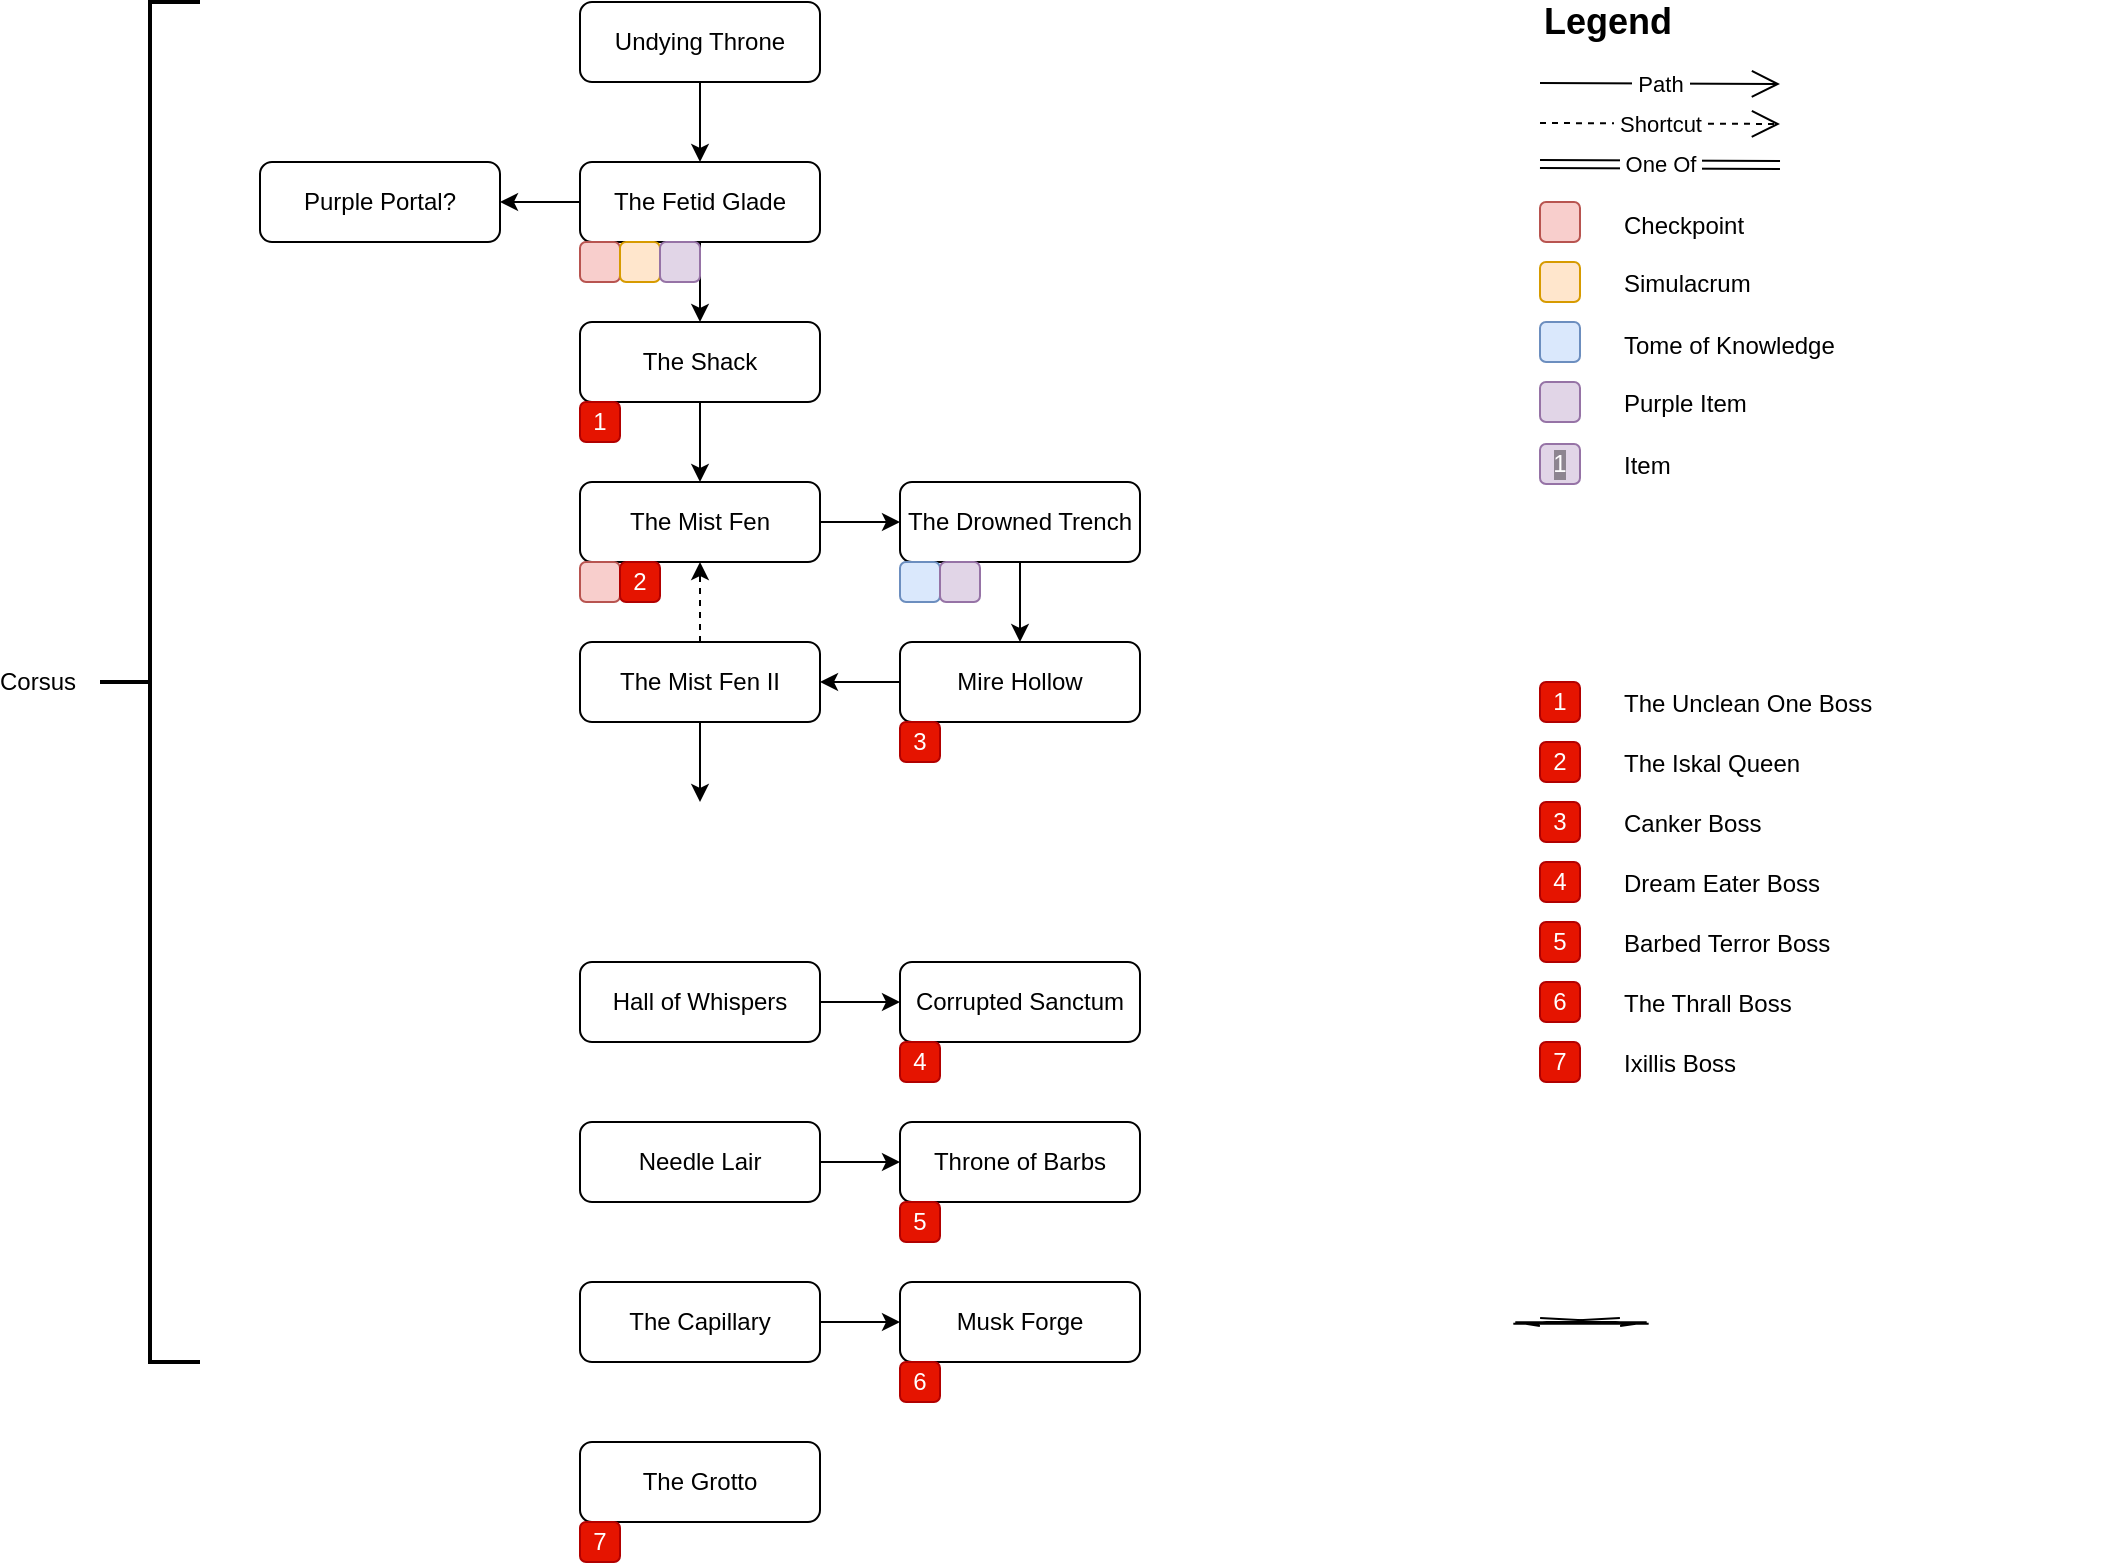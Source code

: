 <mxfile version="13.6.4" type="github">
  <diagram id="gwVdG-KHAgIQCyrvABbW" name="Map">
    <mxGraphModel dx="2912" dy="2241" grid="1" gridSize="10" guides="1" tooltips="1" connect="1" arrows="1" fold="1" page="1" pageScale="1" pageWidth="850" pageHeight="1100" math="0" shadow="0">
      <root>
        <mxCell id="0" />
        <mxCell id="1" parent="0" />
        <mxCell id="i8JC3EVUsBnXg4Bw61Ws-23" value="&amp;nbsp;Path&amp;nbsp;" style="endArrow=open;endFill=1;endSize=12;html=1;" parent="1" edge="1">
          <mxGeometry width="160" relative="1" as="geometry">
            <mxPoint x="480" y="40.5" as="sourcePoint" />
            <mxPoint x="600" y="41" as="targetPoint" />
          </mxGeometry>
        </mxCell>
        <mxCell id="i8JC3EVUsBnXg4Bw61Ws-24" value="&amp;nbsp;Shortcut&amp;nbsp;" style="endArrow=open;endFill=1;endSize=12;html=1;dashed=1;" parent="1" edge="1">
          <mxGeometry width="160" relative="1" as="geometry">
            <mxPoint x="480" y="60.5" as="sourcePoint" />
            <mxPoint x="600" y="61" as="targetPoint" />
          </mxGeometry>
        </mxCell>
        <mxCell id="i8JC3EVUsBnXg4Bw61Ws-25" value="&amp;nbsp;One Of&amp;nbsp;" style="endArrow=open;endFill=1;html=1;shape=link;" parent="1" edge="1">
          <mxGeometry width="160" relative="1" as="geometry">
            <mxPoint x="480" y="81" as="sourcePoint" />
            <mxPoint x="600" y="81.5" as="targetPoint" />
          </mxGeometry>
        </mxCell>
        <mxCell id="hYFK_gtmnXKeufP--rRr-4" value="" style="whiteSpace=wrap;html=1;aspect=fixed;glass=0;comic=0;rounded=1;image=https://remnantfromtheashes.wiki.fextralife.com/file/Remnant-From-The-Ashes/simulacrum_crafting_material_remnant_from_the_ashes_wiki_guide_220px.png;fillColor=#ffe6cc;imageWidth=20;imageHeight=20;imageAspect=1;imageAlign=center;absoluteArcSize=0;rotation=0;strokeColor=#d79b00;shadow=0;" parent="1" vertex="1">
          <mxGeometry x="480" y="130" width="20" height="20" as="geometry" />
        </mxCell>
        <mxCell id="hYFK_gtmnXKeufP--rRr-15" value="" style="whiteSpace=wrap;html=1;aspect=fixed;glass=0;comic=0;rounded=1;image=https://remnantfromtheashes.wiki.fextralife.com/file/Remnant-From-The-Ashes/favicon-64.png;fillColor=#f8cecc;imageWidth=20;imageHeight=20;imageAspect=1;imageAlign=center;absoluteArcSize=0;rotation=0;strokeColor=#b85450;shadow=0;" parent="1" vertex="1">
          <mxGeometry x="480" y="100" width="20" height="20" as="geometry" />
        </mxCell>
        <mxCell id="hYFK_gtmnXKeufP--rRr-23" value="" style="strokeWidth=2;html=1;shape=mxgraph.flowchart.annotation_2;align=left;pointerEvents=1;rounded=1;shadow=0;glass=0;comic=0;fillColor=none;" parent="1" vertex="1">
          <mxGeometry x="-240" width="50" height="680" as="geometry" />
        </mxCell>
        <mxCell id="hYFK_gtmnXKeufP--rRr-26" value="&lt;div&gt;Corsus&lt;/div&gt;" style="text;html=1;strokeColor=none;fillColor=none;align=right;verticalAlign=middle;whiteSpace=wrap;rounded=0;shadow=0;glass=0;comic=0;" parent="1" vertex="1">
          <mxGeometry x="-290" y="330" width="40" height="20" as="geometry" />
        </mxCell>
        <mxCell id="hYFK_gtmnXKeufP--rRr-28" value="Simulacrum" style="text;html=1;strokeColor=none;fillColor=none;align=left;verticalAlign=middle;whiteSpace=wrap;rounded=0;shadow=0;glass=0;comic=0;" parent="1" vertex="1">
          <mxGeometry x="520" y="130" width="240" height="22" as="geometry" />
        </mxCell>
        <mxCell id="hYFK_gtmnXKeufP--rRr-30" value="Checkpoint" style="text;html=1;strokeColor=none;fillColor=none;align=left;verticalAlign=middle;whiteSpace=wrap;rounded=0;shadow=0;glass=0;comic=0;" parent="1" vertex="1">
          <mxGeometry x="520" y="100" width="240" height="23" as="geometry" />
        </mxCell>
        <mxCell id="hYFK_gtmnXKeufP--rRr-31" value="Legend" style="text;html=1;strokeColor=none;fillColor=none;align=left;verticalAlign=middle;whiteSpace=wrap;rounded=0;shadow=0;glass=0;comic=0;fontStyle=1;fontSize=18;" parent="1" vertex="1">
          <mxGeometry x="480" width="40" height="20" as="geometry" />
        </mxCell>
        <mxCell id="VroCm4Ln8UbIvC11AFh9-3" value="1" style="whiteSpace=wrap;html=1;aspect=fixed;glass=0;comic=0;rounded=1;fillColor=#e51400;imageWidth=20;imageHeight=20;imageAspect=1;imageAlign=center;absoluteArcSize=0;rotation=0;strokeColor=#B20000;shadow=0;fontColor=#ffffff;" parent="1" vertex="1">
          <mxGeometry x="480" y="340" width="20" height="20" as="geometry" />
        </mxCell>
        <mxCell id="VroCm4Ln8UbIvC11AFh9-4" value="The Iskal Queen" style="text;html=1;strokeColor=none;fillColor=none;align=left;verticalAlign=middle;whiteSpace=wrap;rounded=0;shadow=0;glass=0;comic=0;" parent="1" vertex="1">
          <mxGeometry x="520" y="370" width="240" height="22" as="geometry" />
        </mxCell>
        <mxCell id="VroCm4Ln8UbIvC11AFh9-7" value="2" style="whiteSpace=wrap;html=1;aspect=fixed;glass=0;comic=0;rounded=1;fillColor=#e51400;imageWidth=20;imageHeight=20;imageAspect=1;imageAlign=center;absoluteArcSize=0;rotation=0;strokeColor=#B20000;shadow=0;fontColor=#ffffff;" parent="1" vertex="1">
          <mxGeometry x="480" y="370" width="20" height="20" as="geometry" />
        </mxCell>
        <mxCell id="VroCm4Ln8UbIvC11AFh9-8" value="Canker Boss" style="text;html=1;strokeColor=none;fillColor=none;align=left;verticalAlign=middle;whiteSpace=wrap;rounded=0;shadow=0;glass=0;comic=0;" parent="1" vertex="1">
          <mxGeometry x="520" y="400" width="240" height="22" as="geometry" />
        </mxCell>
        <mxCell id="VroCm4Ln8UbIvC11AFh9-16" value="" style="whiteSpace=wrap;html=1;aspect=fixed;glass=0;comic=0;rounded=1;fillColor=#e1d5e7;imageWidth=20;imageHeight=20;imageAspect=1;imageAlign=center;absoluteArcSize=0;rotation=0;strokeColor=#9673a6;shadow=0;" parent="1" vertex="1">
          <mxGeometry x="480" y="190" width="20" height="20" as="geometry" />
        </mxCell>
        <mxCell id="VroCm4Ln8UbIvC11AFh9-17" value="Purple Item" style="text;html=1;strokeColor=none;fillColor=none;align=left;verticalAlign=middle;whiteSpace=wrap;rounded=0;shadow=0;glass=0;comic=0;" parent="1" vertex="1">
          <mxGeometry x="520" y="190" width="240" height="22" as="geometry" />
        </mxCell>
        <mxCell id="VroCm4Ln8UbIvC11AFh9-18" value="" style="whiteSpace=wrap;html=1;aspect=fixed;glass=0;comic=0;rounded=1;image=https://remnantfromtheashes.wiki.fextralife.com/file/Remnant-From-The-Ashes/trait_book_consumable_remnant_from_the_ashes_wiki_guide_220px.png;fillColor=#dae8fc;imageWidth=20;imageHeight=20;imageAspect=1;imageAlign=center;absoluteArcSize=0;rotation=0;strokeColor=#6c8ebf;shadow=0;" parent="1" vertex="1">
          <mxGeometry x="480" y="160" width="20" height="20" as="geometry" />
        </mxCell>
        <mxCell id="VroCm4Ln8UbIvC11AFh9-19" value="Tome of Knowledge" style="text;html=1;strokeColor=none;fillColor=none;align=left;verticalAlign=middle;whiteSpace=wrap;rounded=0;shadow=0;glass=0;comic=0;" parent="1" vertex="1">
          <mxGeometry x="520" y="160" width="240" height="23" as="geometry" />
        </mxCell>
        <mxCell id="VroCm4Ln8UbIvC11AFh9-43" value="1" style="whiteSpace=wrap;html=1;aspect=fixed;glass=0;comic=0;rounded=1;fillColor=#e1d5e7;imageWidth=20;imageHeight=20;imageAspect=1;imageAlign=center;absoluteArcSize=0;rotation=0;strokeColor=#9673a6;shadow=0;image=https://remnantfromtheashes.wiki.fextralife.com/file/Remnant-From-The-Ashes/akari_armor_remnant_from_the_ashes_wiki_guide_220px.png;fontStyle=0;fontColor=#FFFFFF;labelBackgroundColor=#00000060;" parent="1" vertex="1">
          <mxGeometry x="480" y="221" width="20" height="20" as="geometry" />
        </mxCell>
        <mxCell id="VroCm4Ln8UbIvC11AFh9-44" value="&lt;div&gt;Item&lt;/div&gt;" style="text;html=1;strokeColor=none;fillColor=none;align=left;verticalAlign=middle;whiteSpace=wrap;rounded=0;shadow=0;glass=0;comic=0;" parent="1" vertex="1">
          <mxGeometry x="520" y="221" width="240" height="22" as="geometry" />
        </mxCell>
        <mxCell id="VroCm4Ln8UbIvC11AFh9-47" value="3" style="whiteSpace=wrap;html=1;aspect=fixed;glass=0;comic=0;rounded=1;fillColor=#e51400;imageWidth=20;imageHeight=20;imageAspect=1;imageAlign=center;absoluteArcSize=0;rotation=0;strokeColor=#B20000;shadow=0;fontColor=#ffffff;" parent="1" vertex="1">
          <mxGeometry x="480" y="400" width="20" height="20" as="geometry" />
        </mxCell>
        <mxCell id="VroCm4Ln8UbIvC11AFh9-48" value="The Unclean One Boss" style="text;html=1;strokeColor=none;fillColor=none;align=left;verticalAlign=middle;whiteSpace=wrap;rounded=0;shadow=0;glass=0;comic=0;" parent="1" vertex="1">
          <mxGeometry x="520" y="340" width="240" height="22" as="geometry" />
        </mxCell>
        <mxCell id="VroCm4Ln8UbIvC11AFh9-81" value="4" style="whiteSpace=wrap;html=1;aspect=fixed;glass=0;comic=0;rounded=1;fillColor=#e51400;imageWidth=20;imageHeight=20;imageAspect=1;imageAlign=center;absoluteArcSize=0;rotation=0;strokeColor=#B20000;shadow=0;fontColor=#ffffff;" parent="1" vertex="1">
          <mxGeometry x="480" y="430" width="20" height="20" as="geometry" />
        </mxCell>
        <mxCell id="AbXr8sUoodpww_qAtCWm-9" value="" style="edgeStyle=orthogonalEdgeStyle;rounded=0;orthogonalLoop=1;jettySize=auto;html=1;entryX=0.5;entryY=0;entryDx=0;entryDy=0;" parent="1" source="iawqlcGQq6YOHTNZ5fg3-1" target="AbXr8sUoodpww_qAtCWm-2" edge="1">
          <mxGeometry relative="1" as="geometry" />
        </mxCell>
        <mxCell id="iawqlcGQq6YOHTNZ5fg3-1" value="&lt;div&gt;Undying Throne&lt;/div&gt;" style="rounded=1;whiteSpace=wrap;html=1;" parent="1" vertex="1">
          <mxGeometry width="120" height="40" as="geometry" />
        </mxCell>
        <mxCell id="ELnaeVgZSDdQy1VC78Dr-57" value="" style="edgeStyle=orthogonalEdgeStyle;shape=link;rounded=0;orthogonalLoop=1;jettySize=auto;html=1;" parent="1" edge="1">
          <mxGeometry relative="1" as="geometry">
            <mxPoint x="520" y="660" as="sourcePoint" />
            <mxPoint x="480" y="660" as="targetPoint" />
          </mxGeometry>
        </mxCell>
        <mxCell id="AbXr8sUoodpww_qAtCWm-7" value="" style="edgeStyle=orthogonalEdgeStyle;rounded=0;orthogonalLoop=1;jettySize=auto;html=1;" parent="1" source="AbXr8sUoodpww_qAtCWm-2" target="AbXr8sUoodpww_qAtCWm-3" edge="1">
          <mxGeometry relative="1" as="geometry" />
        </mxCell>
        <mxCell id="AbXr8sUoodpww_qAtCWm-13" value="" style="edgeStyle=orthogonalEdgeStyle;rounded=0;orthogonalLoop=1;jettySize=auto;html=1;" parent="1" source="AbXr8sUoodpww_qAtCWm-2" target="AbXr8sUoodpww_qAtCWm-10" edge="1">
          <mxGeometry relative="1" as="geometry" />
        </mxCell>
        <mxCell id="AbXr8sUoodpww_qAtCWm-2" value="The Fetid Glade" style="rounded=1;whiteSpace=wrap;html=1;" parent="1" vertex="1">
          <mxGeometry y="80" width="120" height="40" as="geometry" />
        </mxCell>
        <mxCell id="AbXr8sUoodpww_qAtCWm-12" value="" style="edgeStyle=orthogonalEdgeStyle;rounded=0;orthogonalLoop=1;jettySize=auto;html=1;" parent="1" source="AbXr8sUoodpww_qAtCWm-3" target="AbXr8sUoodpww_qAtCWm-11" edge="1">
          <mxGeometry relative="1" as="geometry" />
        </mxCell>
        <mxCell id="AbXr8sUoodpww_qAtCWm-3" value="The Shack" style="rounded=1;whiteSpace=wrap;html=1;" parent="1" vertex="1">
          <mxGeometry y="160" width="120" height="40" as="geometry" />
        </mxCell>
        <mxCell id="AbXr8sUoodpww_qAtCWm-4" value="" style="whiteSpace=wrap;html=1;aspect=fixed;glass=0;comic=0;rounded=1;image=https://remnantfromtheashes.wiki.fextralife.com/file/Remnant-From-The-Ashes/favicon-64.png;fillColor=#f8cecc;imageWidth=20;imageHeight=20;imageAspect=1;imageAlign=center;absoluteArcSize=0;rotation=0;strokeColor=#b85450;shadow=0;" parent="1" vertex="1">
          <mxGeometry y="120" width="20" height="20" as="geometry" />
        </mxCell>
        <mxCell id="AbXr8sUoodpww_qAtCWm-5" value="" style="whiteSpace=wrap;html=1;aspect=fixed;glass=0;comic=0;rounded=1;image=https://remnantfromtheashes.wiki.fextralife.com/file/Remnant-From-The-Ashes/simulacrum_crafting_material_remnant_from_the_ashes_wiki_guide_220px.png;fillColor=#ffe6cc;imageWidth=20;imageHeight=20;imageAspect=1;imageAlign=center;absoluteArcSize=0;rotation=0;strokeColor=#d79b00;shadow=0;" parent="1" vertex="1">
          <mxGeometry x="20" y="120" width="20" height="20" as="geometry" />
        </mxCell>
        <mxCell id="AbXr8sUoodpww_qAtCWm-6" value="" style="whiteSpace=wrap;html=1;aspect=fixed;glass=0;comic=0;rounded=1;fillColor=#e1d5e7;imageWidth=20;imageHeight=20;imageAspect=1;imageAlign=center;absoluteArcSize=0;rotation=0;strokeColor=#9673a6;shadow=0;" parent="1" vertex="1">
          <mxGeometry x="40" y="120" width="20" height="20" as="geometry" />
        </mxCell>
        <mxCell id="AbXr8sUoodpww_qAtCWm-10" value="Purple Portal?" style="rounded=1;whiteSpace=wrap;html=1;" parent="1" vertex="1">
          <mxGeometry x="-160" y="80" width="120" height="40" as="geometry" />
        </mxCell>
        <mxCell id="AbXr8sUoodpww_qAtCWm-19" value="" style="edgeStyle=orthogonalEdgeStyle;rounded=0;orthogonalLoop=1;jettySize=auto;html=1;" parent="1" source="AbXr8sUoodpww_qAtCWm-11" target="AbXr8sUoodpww_qAtCWm-18" edge="1">
          <mxGeometry relative="1" as="geometry" />
        </mxCell>
        <mxCell id="AbXr8sUoodpww_qAtCWm-11" value="The Mist Fen" style="rounded=1;whiteSpace=wrap;html=1;" parent="1" vertex="1">
          <mxGeometry y="240" width="120" height="40" as="geometry" />
        </mxCell>
        <mxCell id="AbXr8sUoodpww_qAtCWm-14" value="" style="whiteSpace=wrap;html=1;aspect=fixed;glass=0;comic=0;rounded=1;image=https://remnantfromtheashes.wiki.fextralife.com/file/Remnant-From-The-Ashes/favicon-64.png;fillColor=#f8cecc;imageWidth=20;imageHeight=20;imageAspect=1;imageAlign=center;absoluteArcSize=0;rotation=0;strokeColor=#b85450;shadow=0;" parent="1" vertex="1">
          <mxGeometry y="280" width="20" height="20" as="geometry" />
        </mxCell>
        <mxCell id="AbXr8sUoodpww_qAtCWm-15" value="The Mist Fen II" style="rounded=1;whiteSpace=wrap;html=1;" parent="1" vertex="1">
          <mxGeometry y="320" width="120" height="40" as="geometry" />
        </mxCell>
        <mxCell id="AbXr8sUoodpww_qAtCWm-16" value="" style="edgeStyle=orthogonalEdgeStyle;rounded=0;orthogonalLoop=1;jettySize=auto;html=1;dashed=1;exitX=0.5;exitY=0;exitDx=0;exitDy=0;entryX=0.5;entryY=1;entryDx=0;entryDy=0;" parent="1" source="AbXr8sUoodpww_qAtCWm-15" target="AbXr8sUoodpww_qAtCWm-11" edge="1">
          <mxGeometry relative="1" as="geometry">
            <mxPoint x="99" y="840" as="sourcePoint" />
            <mxPoint x="99" y="800" as="targetPoint" />
          </mxGeometry>
        </mxCell>
        <mxCell id="AbXr8sUoodpww_qAtCWm-17" value="1" style="whiteSpace=wrap;html=1;aspect=fixed;glass=0;comic=0;rounded=1;fillColor=#e51400;imageWidth=20;imageHeight=20;imageAspect=1;imageAlign=center;absoluteArcSize=0;rotation=0;strokeColor=#B20000;shadow=0;fontColor=#ffffff;" parent="1" vertex="1">
          <mxGeometry y="200" width="20" height="20" as="geometry" />
        </mxCell>
        <mxCell id="AbXr8sUoodpww_qAtCWm-24" value="" style="edgeStyle=orthogonalEdgeStyle;rounded=0;orthogonalLoop=1;jettySize=auto;html=1;" parent="1" source="AbXr8sUoodpww_qAtCWm-18" target="AbXr8sUoodpww_qAtCWm-23" edge="1">
          <mxGeometry relative="1" as="geometry" />
        </mxCell>
        <mxCell id="AbXr8sUoodpww_qAtCWm-18" value="The Drowned Trench" style="rounded=1;whiteSpace=wrap;html=1;" parent="1" vertex="1">
          <mxGeometry x="160" y="240" width="120" height="40" as="geometry" />
        </mxCell>
        <mxCell id="AbXr8sUoodpww_qAtCWm-20" value="" style="whiteSpace=wrap;html=1;aspect=fixed;glass=0;comic=0;rounded=1;image=https://remnantfromtheashes.wiki.fextralife.com/file/Remnant-From-The-Ashes/trait_book_consumable_remnant_from_the_ashes_wiki_guide_220px.png;fillColor=#dae8fc;imageWidth=20;imageHeight=20;imageAspect=1;imageAlign=center;absoluteArcSize=0;rotation=0;strokeColor=#6c8ebf;shadow=0;" parent="1" vertex="1">
          <mxGeometry x="160" y="280" width="20" height="20" as="geometry" />
        </mxCell>
        <mxCell id="AbXr8sUoodpww_qAtCWm-22" value="" style="whiteSpace=wrap;html=1;aspect=fixed;glass=0;comic=0;rounded=1;fillColor=#e1d5e7;imageWidth=20;imageHeight=20;imageAspect=1;imageAlign=center;absoluteArcSize=0;rotation=0;strokeColor=#9673a6;shadow=0;" parent="1" vertex="1">
          <mxGeometry x="180" y="280" width="20" height="20" as="geometry" />
        </mxCell>
        <mxCell id="AbXr8sUoodpww_qAtCWm-26" value="" style="edgeStyle=orthogonalEdgeStyle;rounded=0;orthogonalLoop=1;jettySize=auto;html=1;" parent="1" source="AbXr8sUoodpww_qAtCWm-23" target="AbXr8sUoodpww_qAtCWm-15" edge="1">
          <mxGeometry relative="1" as="geometry" />
        </mxCell>
        <mxCell id="AbXr8sUoodpww_qAtCWm-23" value="Mire Hollow" style="rounded=1;whiteSpace=wrap;html=1;" parent="1" vertex="1">
          <mxGeometry x="160" y="320" width="120" height="40" as="geometry" />
        </mxCell>
        <mxCell id="AbXr8sUoodpww_qAtCWm-25" value="2" style="whiteSpace=wrap;html=1;aspect=fixed;glass=0;comic=0;rounded=1;fillColor=#e51400;imageWidth=20;imageHeight=20;imageAspect=1;imageAlign=center;absoluteArcSize=0;rotation=0;strokeColor=#B20000;shadow=0;fontColor=#ffffff;" parent="1" vertex="1">
          <mxGeometry x="20" y="280" width="20" height="20" as="geometry" />
        </mxCell>
        <mxCell id="AbXr8sUoodpww_qAtCWm-29" value="3" style="whiteSpace=wrap;html=1;aspect=fixed;glass=0;comic=0;rounded=1;fillColor=#e51400;imageWidth=20;imageHeight=20;imageAspect=1;imageAlign=center;absoluteArcSize=0;rotation=0;strokeColor=#B20000;shadow=0;fontColor=#ffffff;" parent="1" vertex="1">
          <mxGeometry x="160" y="360" width="20" height="20" as="geometry" />
        </mxCell>
        <mxCell id="AbXr8sUoodpww_qAtCWm-30" value="" style="edgeStyle=orthogonalEdgeStyle;rounded=0;orthogonalLoop=1;jettySize=auto;html=1;exitX=0.5;exitY=1;exitDx=0;exitDy=0;" parent="1" source="AbXr8sUoodpww_qAtCWm-15" edge="1">
          <mxGeometry relative="1" as="geometry">
            <mxPoint x="229" y="280" as="sourcePoint" />
            <mxPoint x="60" y="400" as="targetPoint" />
          </mxGeometry>
        </mxCell>
        <mxCell id="AbXr8sUoodpww_qAtCWm-35" value="" style="edgeStyle=orthogonalEdgeStyle;rounded=0;orthogonalLoop=1;jettySize=auto;html=1;" parent="1" source="AbXr8sUoodpww_qAtCWm-32" target="AbXr8sUoodpww_qAtCWm-33" edge="1">
          <mxGeometry relative="1" as="geometry" />
        </mxCell>
        <mxCell id="AbXr8sUoodpww_qAtCWm-32" value="The Capillary" style="rounded=1;whiteSpace=wrap;html=1;" parent="1" vertex="1">
          <mxGeometry y="640" width="120" height="40" as="geometry" />
        </mxCell>
        <mxCell id="AbXr8sUoodpww_qAtCWm-33" value="Musk Forge" style="rounded=1;whiteSpace=wrap;html=1;" parent="1" vertex="1">
          <mxGeometry x="160" y="640" width="120" height="40" as="geometry" />
        </mxCell>
        <mxCell id="AbXr8sUoodpww_qAtCWm-34" value="The Thrall Boss" style="text;html=1;strokeColor=none;fillColor=none;align=left;verticalAlign=middle;whiteSpace=wrap;rounded=0;shadow=0;glass=0;comic=0;" parent="1" vertex="1">
          <mxGeometry x="520" y="490" width="240" height="22" as="geometry" />
        </mxCell>
        <mxCell id="AbXr8sUoodpww_qAtCWm-38" value="The Grotto" style="rounded=1;whiteSpace=wrap;html=1;" parent="1" vertex="1">
          <mxGeometry y="720" width="120" height="40" as="geometry" />
        </mxCell>
        <mxCell id="AbXr8sUoodpww_qAtCWm-39" value="&lt;div&gt;5&lt;/div&gt;" style="whiteSpace=wrap;html=1;aspect=fixed;glass=0;comic=0;rounded=1;fillColor=#e51400;imageWidth=20;imageHeight=20;imageAspect=1;imageAlign=center;absoluteArcSize=0;rotation=0;strokeColor=#B20000;shadow=0;fontColor=#ffffff;" parent="1" vertex="1">
          <mxGeometry x="480" y="460" width="20" height="20" as="geometry" />
        </mxCell>
        <mxCell id="AbXr8sUoodpww_qAtCWm-40" value="Ixillis Boss" style="text;html=1;strokeColor=none;fillColor=none;align=left;verticalAlign=middle;whiteSpace=wrap;rounded=0;shadow=0;glass=0;comic=0;" parent="1" vertex="1">
          <mxGeometry x="520" y="520" width="240" height="22" as="geometry" />
        </mxCell>
        <mxCell id="AbXr8sUoodpww_qAtCWm-41" value="&lt;div&gt;7&lt;/div&gt;" style="whiteSpace=wrap;html=1;aspect=fixed;glass=0;comic=0;rounded=1;fillColor=#e51400;imageWidth=20;imageHeight=20;imageAspect=1;imageAlign=center;absoluteArcSize=0;rotation=0;strokeColor=#B20000;shadow=0;fontColor=#ffffff;" parent="1" vertex="1">
          <mxGeometry y="760" width="20" height="20" as="geometry" />
        </mxCell>
        <mxCell id="AbXr8sUoodpww_qAtCWm-42" value="6" style="whiteSpace=wrap;html=1;aspect=fixed;glass=0;comic=0;rounded=1;fillColor=#e51400;imageWidth=20;imageHeight=20;imageAspect=1;imageAlign=center;absoluteArcSize=0;rotation=0;strokeColor=#B20000;shadow=0;fontColor=#ffffff;" parent="1" vertex="1">
          <mxGeometry x="160" y="680" width="20" height="20" as="geometry" />
        </mxCell>
        <mxCell id="AbXr8sUoodpww_qAtCWm-43" value="" style="edgeStyle=orthogonalEdgeStyle;rounded=0;orthogonalLoop=1;jettySize=auto;html=1;" parent="1" source="AbXr8sUoodpww_qAtCWm-44" target="AbXr8sUoodpww_qAtCWm-45" edge="1">
          <mxGeometry relative="1" as="geometry" />
        </mxCell>
        <mxCell id="AbXr8sUoodpww_qAtCWm-44" value="Needle Lair" style="rounded=1;whiteSpace=wrap;html=1;" parent="1" vertex="1">
          <mxGeometry y="560" width="120" height="40" as="geometry" />
        </mxCell>
        <mxCell id="AbXr8sUoodpww_qAtCWm-45" value="Throne of Barbs" style="rounded=1;whiteSpace=wrap;html=1;" parent="1" vertex="1">
          <mxGeometry x="160" y="560" width="120" height="40" as="geometry" />
        </mxCell>
        <mxCell id="AbXr8sUoodpww_qAtCWm-46" value="" style="edgeStyle=orthogonalEdgeStyle;rounded=0;orthogonalLoop=1;jettySize=auto;html=1;" parent="1" source="AbXr8sUoodpww_qAtCWm-47" target="AbXr8sUoodpww_qAtCWm-48" edge="1">
          <mxGeometry relative="1" as="geometry" />
        </mxCell>
        <mxCell id="AbXr8sUoodpww_qAtCWm-47" value="&lt;div&gt;Hall of Whispers&lt;/div&gt;" style="rounded=1;whiteSpace=wrap;html=1;" parent="1" vertex="1">
          <mxGeometry y="480" width="120" height="40" as="geometry" />
        </mxCell>
        <mxCell id="AbXr8sUoodpww_qAtCWm-48" value="Corrupted Sanctum" style="rounded=1;whiteSpace=wrap;html=1;" parent="1" vertex="1">
          <mxGeometry x="160" y="480" width="120" height="40" as="geometry" />
        </mxCell>
        <mxCell id="AbXr8sUoodpww_qAtCWm-49" value="6" style="whiteSpace=wrap;html=1;aspect=fixed;glass=0;comic=0;rounded=1;fillColor=#e51400;imageWidth=20;imageHeight=20;imageAspect=1;imageAlign=center;absoluteArcSize=0;rotation=0;strokeColor=#B20000;shadow=0;fontColor=#ffffff;" parent="1" vertex="1">
          <mxGeometry x="480" y="490" width="20" height="20" as="geometry" />
        </mxCell>
        <mxCell id="AbXr8sUoodpww_qAtCWm-50" value="7" style="whiteSpace=wrap;html=1;aspect=fixed;glass=0;comic=0;rounded=1;fillColor=#e51400;imageWidth=20;imageHeight=20;imageAspect=1;imageAlign=center;absoluteArcSize=0;rotation=0;strokeColor=#B20000;shadow=0;fontColor=#ffffff;" parent="1" vertex="1">
          <mxGeometry x="480" y="520" width="20" height="20" as="geometry" />
        </mxCell>
        <mxCell id="AbXr8sUoodpww_qAtCWm-51" value="&lt;div&gt;Dream Eater Boss&lt;/div&gt;" style="text;html=1;strokeColor=none;fillColor=none;align=left;verticalAlign=middle;whiteSpace=wrap;rounded=0;shadow=0;glass=0;comic=0;" parent="1" vertex="1">
          <mxGeometry x="520" y="430" width="240" height="22" as="geometry" />
        </mxCell>
        <mxCell id="AbXr8sUoodpww_qAtCWm-52" value="Barbed Terror Boss" style="text;html=1;strokeColor=none;fillColor=none;align=left;verticalAlign=middle;whiteSpace=wrap;rounded=0;shadow=0;glass=0;comic=0;" parent="1" vertex="1">
          <mxGeometry x="520" y="460" width="240" height="22" as="geometry" />
        </mxCell>
        <mxCell id="AbXr8sUoodpww_qAtCWm-53" value="5" style="whiteSpace=wrap;html=1;aspect=fixed;glass=0;comic=0;rounded=1;fillColor=#e51400;imageWidth=20;imageHeight=20;imageAspect=1;imageAlign=center;absoluteArcSize=0;rotation=0;strokeColor=#B20000;shadow=0;fontColor=#ffffff;" parent="1" vertex="1">
          <mxGeometry x="160" y="600" width="20" height="20" as="geometry" />
        </mxCell>
        <mxCell id="AbXr8sUoodpww_qAtCWm-54" value="4" style="whiteSpace=wrap;html=1;aspect=fixed;glass=0;comic=0;rounded=1;fillColor=#e51400;imageWidth=20;imageHeight=20;imageAspect=1;imageAlign=center;absoluteArcSize=0;rotation=0;strokeColor=#B20000;shadow=0;fontColor=#ffffff;" parent="1" vertex="1">
          <mxGeometry x="160" y="520" width="20" height="20" as="geometry" />
        </mxCell>
      </root>
    </mxGraphModel>
  </diagram>
</mxfile>
